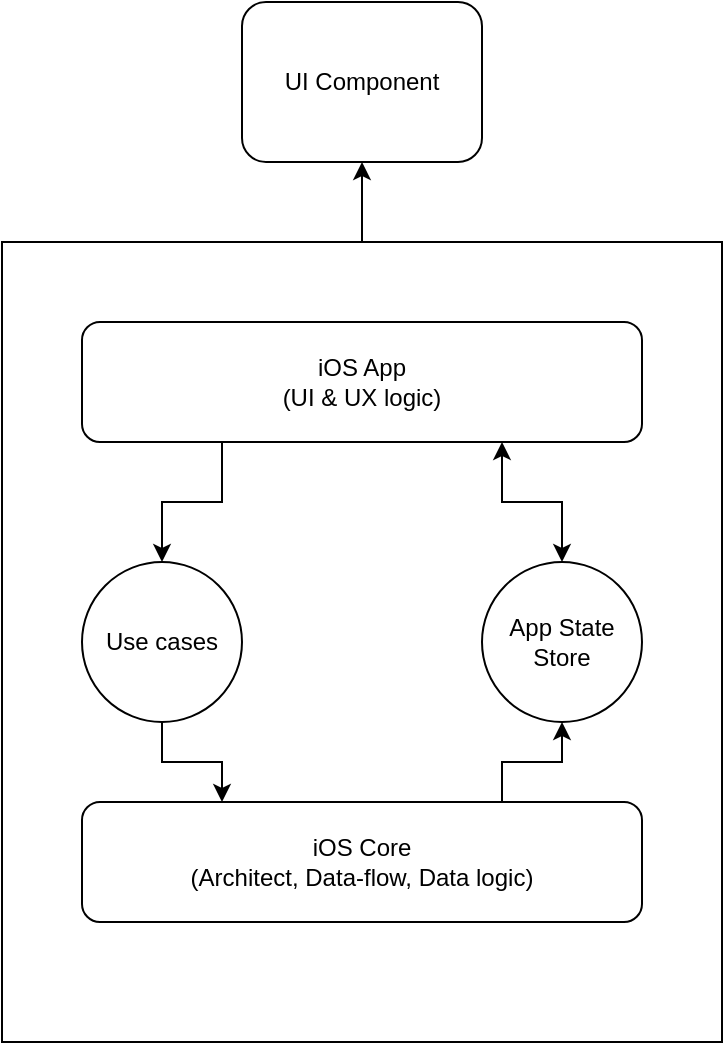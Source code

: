 <mxfile version="13.3.6" type="github"><diagram id="WGBmGDOHctu5pj-PsnAR" name="Page-1"><mxGraphModel dx="946" dy="511" grid="1" gridSize="10" guides="1" tooltips="1" connect="1" arrows="1" fold="1" page="1" pageScale="1" pageWidth="850" pageHeight="1100" math="0" shadow="0"><root><mxCell id="0"/><mxCell id="1" parent="0"/><mxCell id="TEUcWsdF850BGdfUqKe7-1" value="UI Component" style="rounded=1;whiteSpace=wrap;html=1;" vertex="1" parent="1"><mxGeometry x="200" y="120" width="120" height="80" as="geometry"/></mxCell><mxCell id="TEUcWsdF850BGdfUqKe7-7" style="edgeStyle=orthogonalEdgeStyle;rounded=0;orthogonalLoop=1;jettySize=auto;html=1;exitX=0.5;exitY=0;exitDx=0;exitDy=0;entryX=0.5;entryY=1;entryDx=0;entryDy=0;" edge="1" parent="1" source="TEUcWsdF850BGdfUqKe7-2" target="TEUcWsdF850BGdfUqKe7-1"><mxGeometry relative="1" as="geometry"/></mxCell><mxCell id="TEUcWsdF850BGdfUqKe7-2" value="" style="rounded=0;whiteSpace=wrap;html=1;" vertex="1" parent="1"><mxGeometry x="80" y="240" width="360" height="400" as="geometry"/></mxCell><mxCell id="TEUcWsdF850BGdfUqKe7-11" style="edgeStyle=orthogonalEdgeStyle;rounded=0;orthogonalLoop=1;jettySize=auto;html=1;exitX=0.25;exitY=1;exitDx=0;exitDy=0;entryX=0.5;entryY=0;entryDx=0;entryDy=0;" edge="1" parent="1" source="TEUcWsdF850BGdfUqKe7-3" target="TEUcWsdF850BGdfUqKe7-4"><mxGeometry relative="1" as="geometry"/></mxCell><mxCell id="TEUcWsdF850BGdfUqKe7-12" style="edgeStyle=orthogonalEdgeStyle;rounded=0;orthogonalLoop=1;jettySize=auto;html=1;exitX=0.75;exitY=1;exitDx=0;exitDy=0;entryX=0.5;entryY=0;entryDx=0;entryDy=0;startArrow=classic;startFill=1;" edge="1" parent="1" source="TEUcWsdF850BGdfUqKe7-3" target="TEUcWsdF850BGdfUqKe7-5"><mxGeometry relative="1" as="geometry"/></mxCell><mxCell id="TEUcWsdF850BGdfUqKe7-3" value="iOS App&lt;br&gt;(UI &amp;amp; UX logic)" style="rounded=1;whiteSpace=wrap;html=1;" vertex="1" parent="1"><mxGeometry x="120" y="280" width="280" height="60" as="geometry"/></mxCell><mxCell id="TEUcWsdF850BGdfUqKe7-13" style="edgeStyle=orthogonalEdgeStyle;rounded=0;orthogonalLoop=1;jettySize=auto;html=1;startArrow=none;startFill=0;entryX=0.25;entryY=0;entryDx=0;entryDy=0;" edge="1" parent="1" source="TEUcWsdF850BGdfUqKe7-4" target="TEUcWsdF850BGdfUqKe7-6"><mxGeometry relative="1" as="geometry"/></mxCell><mxCell id="TEUcWsdF850BGdfUqKe7-4" value="Use cases" style="ellipse;whiteSpace=wrap;html=1;aspect=fixed;" vertex="1" parent="1"><mxGeometry x="120" y="400" width="80" height="80" as="geometry"/></mxCell><mxCell id="TEUcWsdF850BGdfUqKe7-5" value="App State&lt;br&gt;Store" style="ellipse;whiteSpace=wrap;html=1;aspect=fixed;" vertex="1" parent="1"><mxGeometry x="320" y="400" width="80" height="80" as="geometry"/></mxCell><mxCell id="TEUcWsdF850BGdfUqKe7-14" style="edgeStyle=orthogonalEdgeStyle;rounded=0;orthogonalLoop=1;jettySize=auto;html=1;exitX=0.75;exitY=0;exitDx=0;exitDy=0;entryX=0.5;entryY=1;entryDx=0;entryDy=0;startArrow=none;startFill=0;" edge="1" parent="1" source="TEUcWsdF850BGdfUqKe7-6" target="TEUcWsdF850BGdfUqKe7-5"><mxGeometry relative="1" as="geometry"/></mxCell><mxCell id="TEUcWsdF850BGdfUqKe7-6" value="iOS Core&lt;br&gt;(Architect, Data-flow, Data logic)" style="rounded=1;whiteSpace=wrap;html=1;" vertex="1" parent="1"><mxGeometry x="120" y="520" width="280" height="60" as="geometry"/></mxCell></root></mxGraphModel></diagram></mxfile>